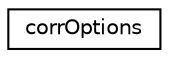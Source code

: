 digraph "Graphical Class Hierarchy"
{
  edge [fontname="Helvetica",fontsize="10",labelfontname="Helvetica",labelfontsize="10"];
  node [fontname="Helvetica",fontsize="10",shape=record];
  rankdir="LR";
  Node1 [label="corrOptions",height=0.2,width=0.4,color="black", fillcolor="white", style="filled",URL="$structcorrOptions.html"];
}
